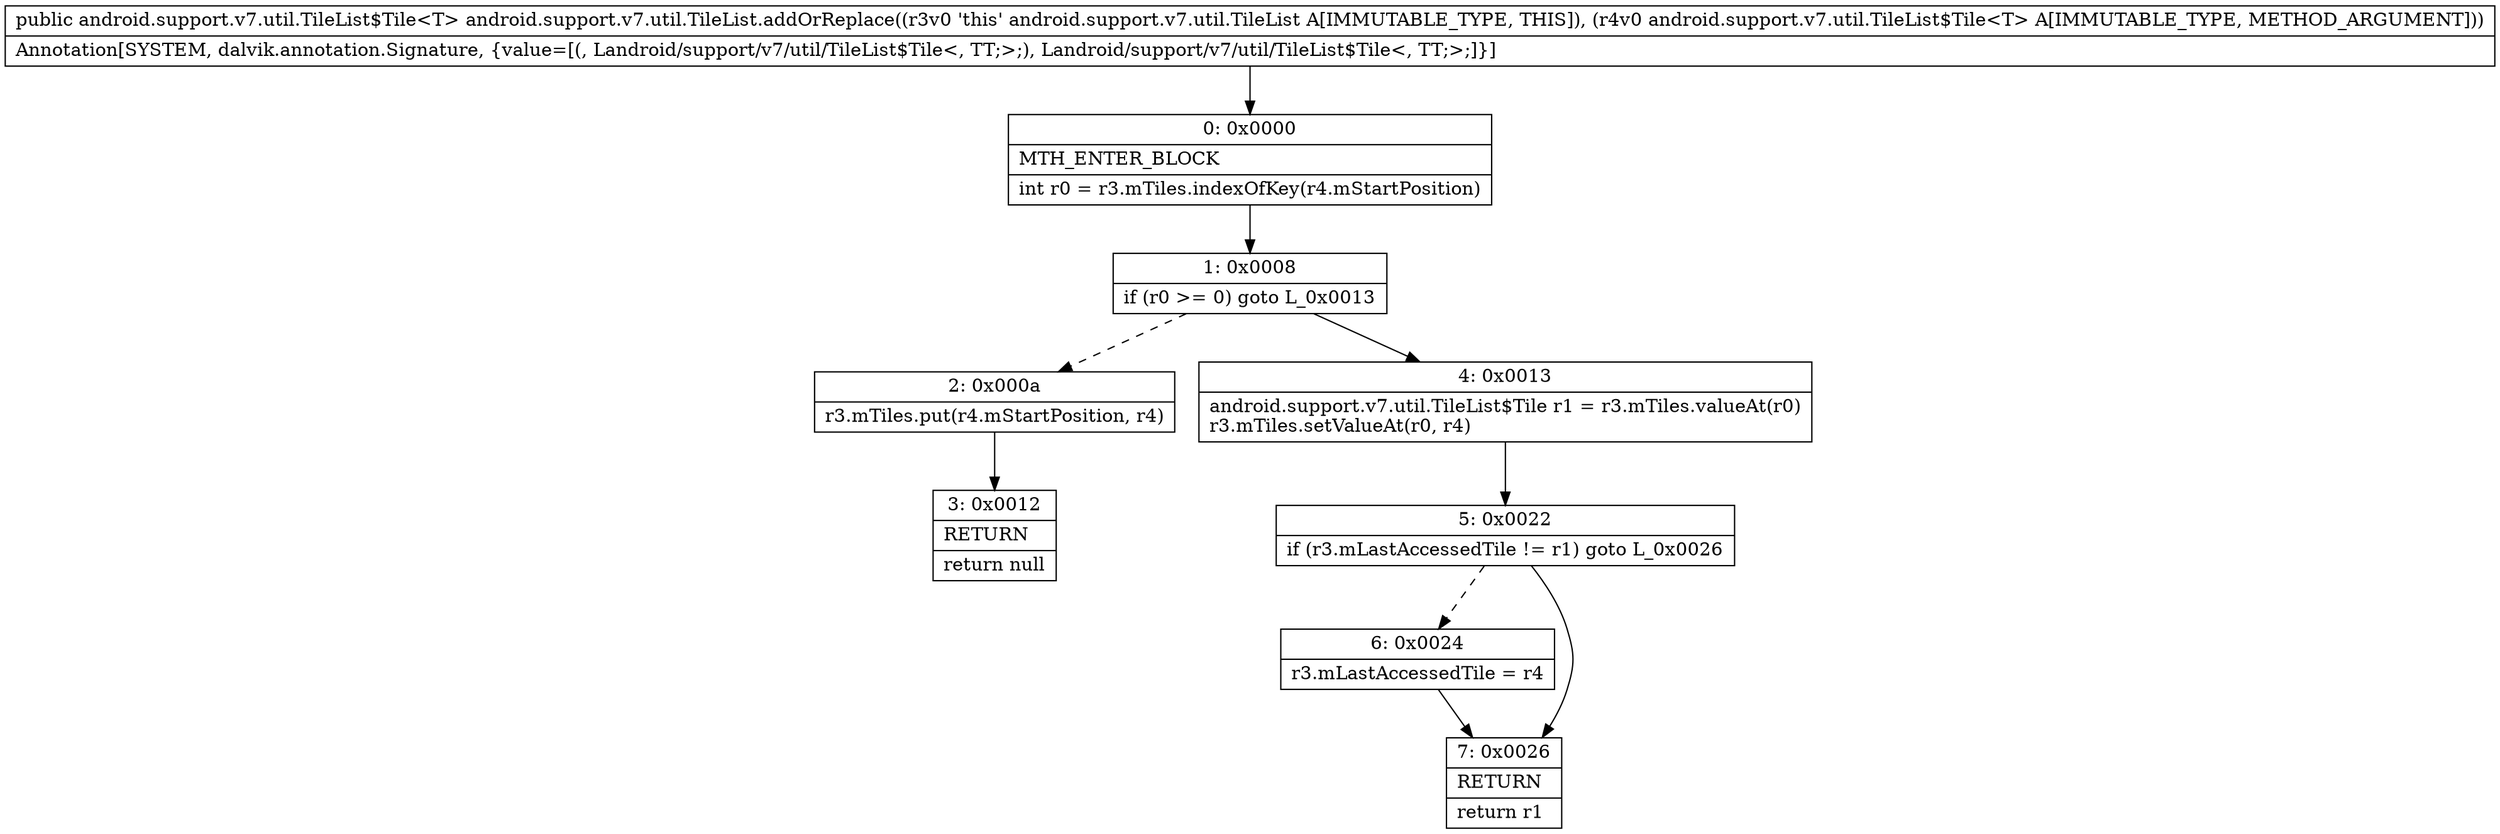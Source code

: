 digraph "CFG forandroid.support.v7.util.TileList.addOrReplace(Landroid\/support\/v7\/util\/TileList$Tile;)Landroid\/support\/v7\/util\/TileList$Tile;" {
Node_0 [shape=record,label="{0\:\ 0x0000|MTH_ENTER_BLOCK\l|int r0 = r3.mTiles.indexOfKey(r4.mStartPosition)\l}"];
Node_1 [shape=record,label="{1\:\ 0x0008|if (r0 \>= 0) goto L_0x0013\l}"];
Node_2 [shape=record,label="{2\:\ 0x000a|r3.mTiles.put(r4.mStartPosition, r4)\l}"];
Node_3 [shape=record,label="{3\:\ 0x0012|RETURN\l|return null\l}"];
Node_4 [shape=record,label="{4\:\ 0x0013|android.support.v7.util.TileList$Tile r1 = r3.mTiles.valueAt(r0)\lr3.mTiles.setValueAt(r0, r4)\l}"];
Node_5 [shape=record,label="{5\:\ 0x0022|if (r3.mLastAccessedTile != r1) goto L_0x0026\l}"];
Node_6 [shape=record,label="{6\:\ 0x0024|r3.mLastAccessedTile = r4\l}"];
Node_7 [shape=record,label="{7\:\ 0x0026|RETURN\l|return r1\l}"];
MethodNode[shape=record,label="{public android.support.v7.util.TileList$Tile\<T\> android.support.v7.util.TileList.addOrReplace((r3v0 'this' android.support.v7.util.TileList A[IMMUTABLE_TYPE, THIS]), (r4v0 android.support.v7.util.TileList$Tile\<T\> A[IMMUTABLE_TYPE, METHOD_ARGUMENT]))  | Annotation[SYSTEM, dalvik.annotation.Signature, \{value=[(, Landroid\/support\/v7\/util\/TileList$Tile\<, TT;\>;), Landroid\/support\/v7\/util\/TileList$Tile\<, TT;\>;]\}]\l}"];
MethodNode -> Node_0;
Node_0 -> Node_1;
Node_1 -> Node_2[style=dashed];
Node_1 -> Node_4;
Node_2 -> Node_3;
Node_4 -> Node_5;
Node_5 -> Node_6[style=dashed];
Node_5 -> Node_7;
Node_6 -> Node_7;
}

